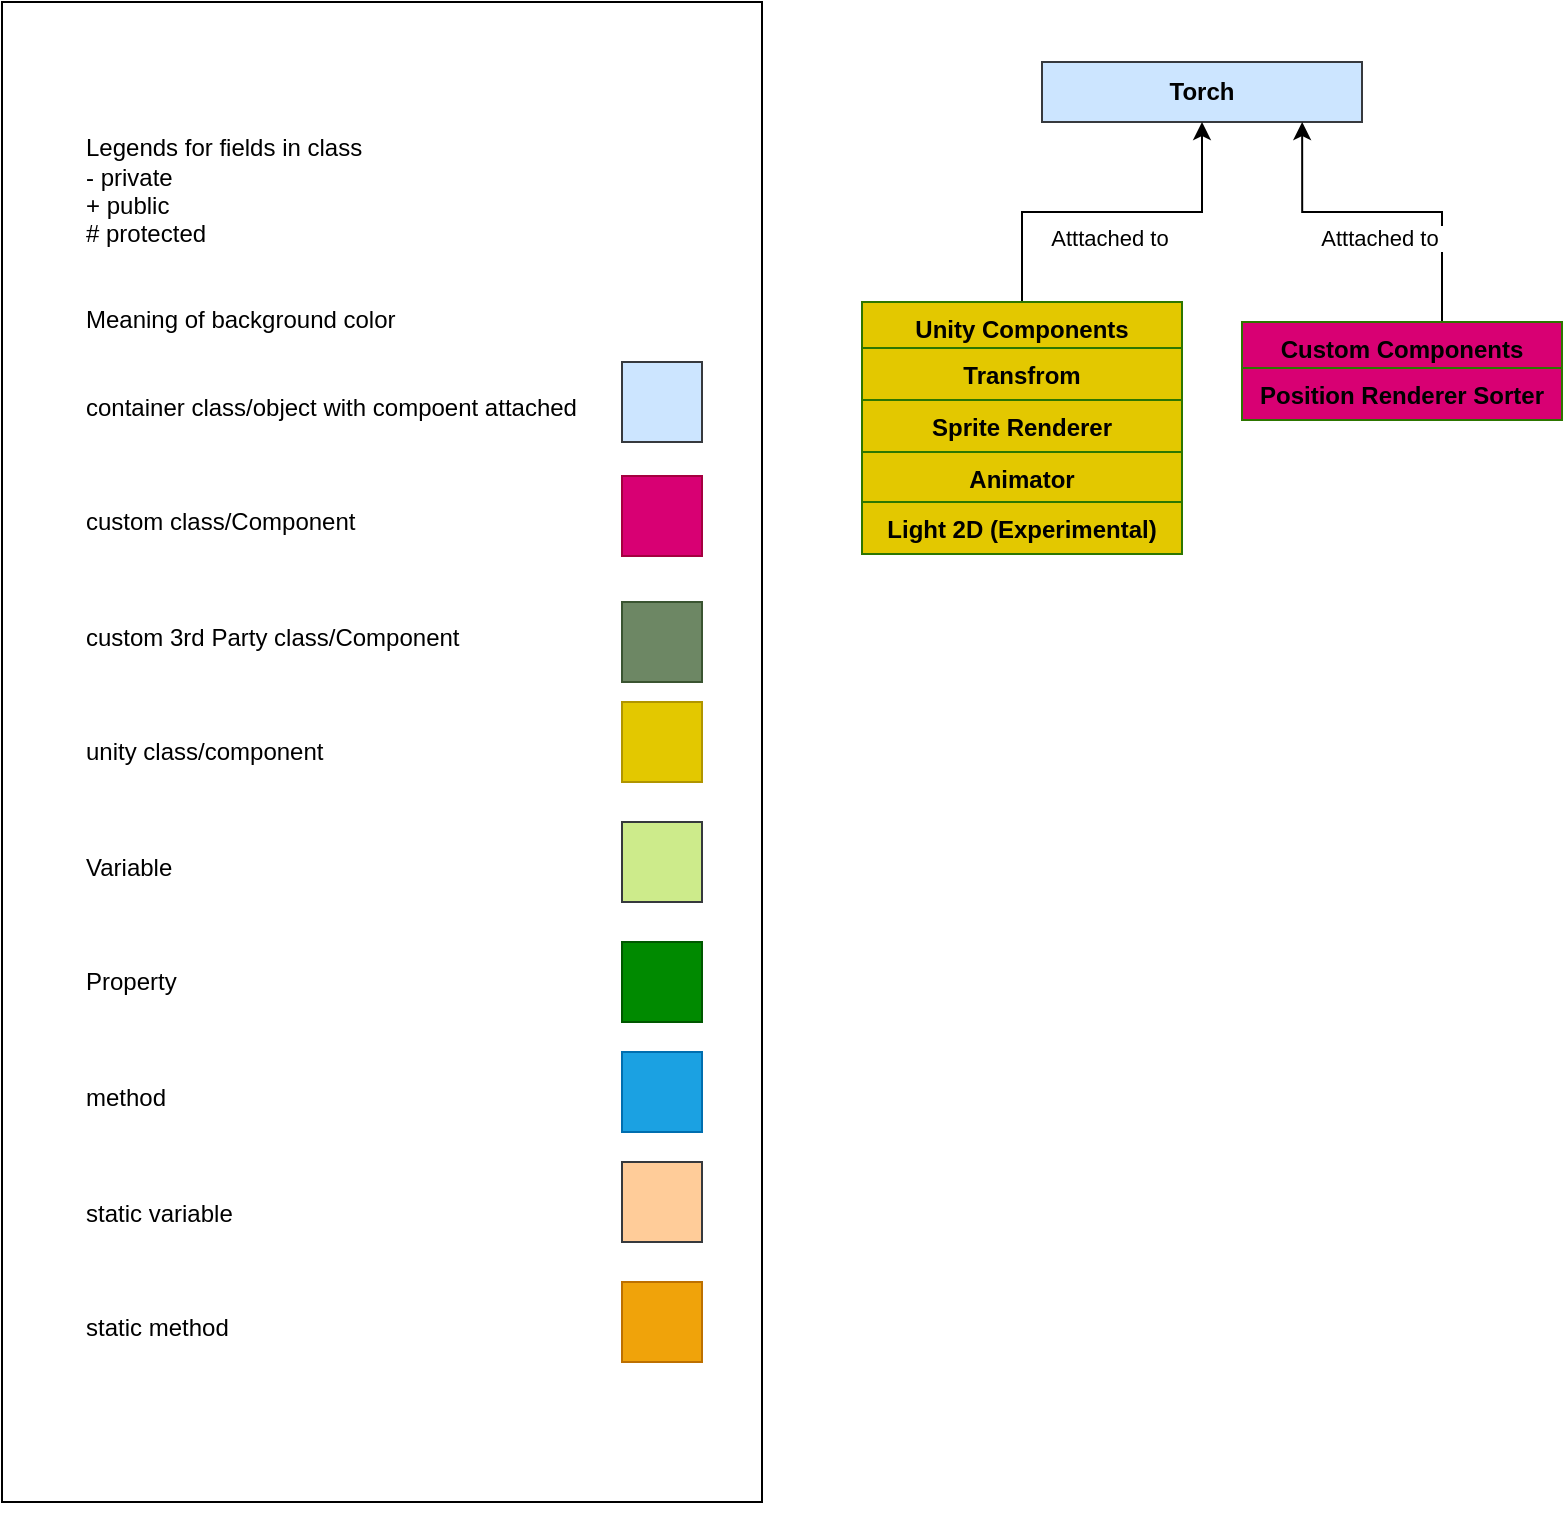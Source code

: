 <mxfile version="13.4.2" type="device"><diagram id="C5RBs43oDa-KdzZeNtuy" name="Page-1"><mxGraphModel dx="1353" dy="803" grid="1" gridSize="10" guides="1" tooltips="1" connect="1" arrows="1" fold="1" page="1" pageScale="1" pageWidth="827" pageHeight="1169" math="0" shadow="0"><root><mxCell id="WIyWlLk6GJQsqaUBKTNV-0"/><mxCell id="WIyWlLk6GJQsqaUBKTNV-1" parent="WIyWlLk6GJQsqaUBKTNV-0"/><mxCell id="g12nD_s7neF1TPHQe0_h-0" value="&lt;blockquote style=&quot;margin: 0 0 0 40px ; border: none ; padding: 0px&quot;&gt;&lt;div&gt;&lt;span&gt;Legends for fields in class&lt;/span&gt;&lt;/div&gt;&lt;div&gt;&lt;span&gt;- private&lt;/span&gt;&lt;/div&gt;&lt;div&gt;&lt;span&gt;+ public&lt;/span&gt;&lt;/div&gt;&lt;div&gt;&lt;span&gt;# protected&lt;/span&gt;&lt;/div&gt;&lt;div&gt;&lt;span&gt;&lt;br&gt;&lt;/span&gt;&lt;/div&gt;&lt;div&gt;&lt;span&gt;&lt;br&gt;&lt;/span&gt;&lt;/div&gt;&lt;div&gt;&lt;span&gt;Meaning of background color&lt;/span&gt;&lt;/div&gt;&lt;div&gt;&lt;span&gt;&lt;br&gt;&lt;/span&gt;&lt;/div&gt;&lt;div&gt;&lt;br&gt;&lt;/div&gt;&lt;div&gt;container class/object with compoent attached&lt;/div&gt;&lt;div&gt;&lt;span&gt;&lt;br&gt;&lt;/span&gt;&lt;/div&gt;&lt;div&gt;&lt;span&gt;&lt;br&gt;&lt;/span&gt;&lt;/div&gt;&lt;div&gt;&lt;span&gt;&lt;br&gt;&lt;/span&gt;&lt;/div&gt;&lt;div&gt;&lt;span&gt;custom class/Component&lt;/span&gt;&lt;/div&gt;&lt;div&gt;&lt;span&gt;&lt;br&gt;&lt;/span&gt;&lt;/div&gt;&lt;div&gt;&lt;span&gt;&lt;br&gt;&lt;/span&gt;&lt;/div&gt;&lt;div&gt;&lt;span&gt;&lt;br&gt;&lt;/span&gt;&lt;/div&gt;&lt;div&gt;&lt;span&gt;custom 3rd Party class/Component&lt;/span&gt;&lt;/div&gt;&lt;div&gt;&lt;span&gt;&lt;br&gt;&lt;/span&gt;&lt;/div&gt;&lt;div&gt;&lt;span&gt;&lt;br&gt;&lt;/span&gt;&lt;/div&gt;&lt;div&gt;&lt;span&gt;&lt;br&gt;&lt;/span&gt;&lt;/div&gt;&lt;div&gt;&lt;span&gt;unity class/component&lt;/span&gt;&lt;/div&gt;&lt;div&gt;&lt;span&gt;&lt;br&gt;&lt;/span&gt;&lt;/div&gt;&lt;div&gt;&lt;span&gt;&lt;br&gt;&lt;/span&gt;&lt;/div&gt;&lt;div&gt;&lt;span&gt;&lt;br&gt;&lt;/span&gt;&lt;/div&gt;&lt;div&gt;&lt;span&gt;Variable&lt;/span&gt;&lt;/div&gt;&lt;div&gt;&lt;span&gt;&lt;br&gt;&lt;/span&gt;&lt;/div&gt;&lt;div&gt;&lt;span&gt;&lt;br&gt;&lt;/span&gt;&lt;/div&gt;&lt;div&gt;&lt;span&gt;&lt;br&gt;&lt;/span&gt;&lt;/div&gt;&lt;div&gt;&lt;span&gt;Property&lt;/span&gt;&lt;/div&gt;&lt;div&gt;&lt;span&gt;&lt;br&gt;&lt;/span&gt;&lt;/div&gt;&lt;div&gt;&lt;span&gt;&lt;br&gt;&lt;/span&gt;&lt;/div&gt;&lt;div&gt;&lt;span&gt;&lt;br&gt;&lt;/span&gt;&lt;/div&gt;&lt;div&gt;&lt;span&gt;method&lt;/span&gt;&lt;/div&gt;&lt;div&gt;&lt;span&gt;&lt;br&gt;&lt;/span&gt;&lt;/div&gt;&lt;div&gt;&lt;span&gt;&lt;br&gt;&lt;/span&gt;&lt;/div&gt;&lt;div&gt;&lt;span&gt;&lt;br&gt;&lt;/span&gt;&lt;/div&gt;&lt;div&gt;static variable&lt;/div&gt;&lt;div&gt;&lt;br&gt;&lt;/div&gt;&lt;div&gt;&lt;br&gt;&lt;/div&gt;&lt;div&gt;&lt;br&gt;&lt;/div&gt;&lt;div&gt;&lt;span&gt;static method&lt;/span&gt;&lt;/div&gt;&lt;/blockquote&gt;&lt;div&gt;&lt;br&gt;&lt;/div&gt;" style="rounded=0;whiteSpace=wrap;html=1;align=left;" parent="WIyWlLk6GJQsqaUBKTNV-1" vertex="1"><mxGeometry x="30" y="40" width="380" height="750" as="geometry"/></mxCell><mxCell id="g12nD_s7neF1TPHQe0_h-1" value="" style="rounded=0;whiteSpace=wrap;html=1;fillColor=#d80073;strokeColor=#A50040;fontColor=#ffffff;" parent="WIyWlLk6GJQsqaUBKTNV-1" vertex="1"><mxGeometry x="340" y="277" width="40" height="40" as="geometry"/></mxCell><mxCell id="g12nD_s7neF1TPHQe0_h-2" value="" style="rounded=0;whiteSpace=wrap;html=1;fillColor=#cdeb8b;strokeColor=#36393d;" parent="WIyWlLk6GJQsqaUBKTNV-1" vertex="1"><mxGeometry x="340" y="450" width="40" height="40" as="geometry"/></mxCell><mxCell id="g12nD_s7neF1TPHQe0_h-3" value="" style="rounded=0;whiteSpace=wrap;html=1;fillColor=#008a00;strokeColor=#005700;fontColor=#ffffff;" parent="WIyWlLk6GJQsqaUBKTNV-1" vertex="1"><mxGeometry x="340" y="510" width="40" height="40" as="geometry"/></mxCell><mxCell id="g12nD_s7neF1TPHQe0_h-4" value="" style="rounded=0;whiteSpace=wrap;html=1;fillColor=#1ba1e2;strokeColor=#006EAF;fontColor=#ffffff;" parent="WIyWlLk6GJQsqaUBKTNV-1" vertex="1"><mxGeometry x="340" y="565" width="40" height="40" as="geometry"/></mxCell><mxCell id="g12nD_s7neF1TPHQe0_h-5" value="" style="rounded=0;whiteSpace=wrap;html=1;fillColor=#ffcc99;strokeColor=#36393d;" parent="WIyWlLk6GJQsqaUBKTNV-1" vertex="1"><mxGeometry x="340" y="620" width="40" height="40" as="geometry"/></mxCell><mxCell id="g12nD_s7neF1TPHQe0_h-6" value="" style="rounded=0;whiteSpace=wrap;html=1;fillColor=#f0a30a;strokeColor=#BD7000;fontColor=#ffffff;" parent="WIyWlLk6GJQsqaUBKTNV-1" vertex="1"><mxGeometry x="340" y="680" width="40" height="40" as="geometry"/></mxCell><mxCell id="g12nD_s7neF1TPHQe0_h-9" value="" style="rounded=0;whiteSpace=wrap;html=1;fillColor=#6D8764;strokeColor=#3A5431;fontColor=#ffffff;" parent="WIyWlLk6GJQsqaUBKTNV-1" vertex="1"><mxGeometry x="340" y="340" width="40" height="40" as="geometry"/></mxCell><mxCell id="g12nD_s7neF1TPHQe0_h-10" value="" style="rounded=0;whiteSpace=wrap;html=1;fillColor=#e3c800;strokeColor=#B09500;fontColor=#ffffff;" parent="WIyWlLk6GJQsqaUBKTNV-1" vertex="1"><mxGeometry x="340" y="390" width="40" height="40" as="geometry"/></mxCell><mxCell id="g12nD_s7neF1TPHQe0_h-11" value="" style="rounded=0;whiteSpace=wrap;html=1;fillColor=#cce5ff;strokeColor=#36393d;" parent="WIyWlLk6GJQsqaUBKTNV-1" vertex="1"><mxGeometry x="340" y="220" width="40" height="40" as="geometry"/></mxCell><mxCell id="g12nD_s7neF1TPHQe0_h-12" value="Torch" style="rounded=0;whiteSpace=wrap;html=1;fontColor=#000000;align=center;strokeColor=#36393d;fillColor=#cce5ff;fontStyle=1" parent="WIyWlLk6GJQsqaUBKTNV-1" vertex="1"><mxGeometry x="550" y="70" width="160" height="30" as="geometry"/></mxCell><mxCell id="g12nD_s7neF1TPHQe0_h-20" value="Atttached to&amp;nbsp;" style="edgeStyle=orthogonalEdgeStyle;rounded=0;orthogonalLoop=1;jettySize=auto;html=1;exitX=0.5;exitY=0;exitDx=0;exitDy=0;fontColor=#000000;align=center;verticalAlign=top;" parent="WIyWlLk6GJQsqaUBKTNV-1" source="g12nD_s7neF1TPHQe0_h-13" target="g12nD_s7neF1TPHQe0_h-12" edge="1"><mxGeometry relative="1" as="geometry"/></mxCell><mxCell id="g12nD_s7neF1TPHQe0_h-13" value="Unity Components" style="swimlane;fontStyle=1;childLayout=stackLayout;horizontal=1;fillColor=#E3C800;horizontalStack=0;resizeParent=1;resizeParentMax=0;resizeLast=0;collapsible=1;marginBottom=0;fontColor=#000000;align=center;verticalAlign=top;strokeColor=#2D7600;gradientColor=none;spacingLeft=4;spacingRight=4;" parent="WIyWlLk6GJQsqaUBKTNV-1" vertex="1"><mxGeometry x="460" y="190" width="160" height="49" as="geometry"><mxRectangle x="460" y="190" width="140" height="23" as="alternateBounds"/></mxGeometry></mxCell><mxCell id="g12nD_s7neF1TPHQe0_h-14" value="Transfrom" style="text;strokeColor=#2D7600;fillColor=#E3C800;align=center;verticalAlign=top;spacingLeft=4;spacingRight=4;overflow=hidden;rotatable=0;points=[[0,0.5],[1,0.5]];portConstraint=eastwest;fontColor=#000000;fontStyle=1" parent="g12nD_s7neF1TPHQe0_h-13" vertex="1"><mxGeometry y="23" width="160" height="26" as="geometry"/></mxCell><mxCell id="g12nD_s7neF1TPHQe0_h-32" value="Atttached to&amp;nbsp;" style="edgeStyle=orthogonalEdgeStyle;rounded=0;orthogonalLoop=1;jettySize=auto;html=1;entryX=0.813;entryY=1;entryDx=0;entryDy=0;entryPerimeter=0;fontColor=#000000;align=center;verticalAlign=top;" parent="WIyWlLk6GJQsqaUBKTNV-1" source="g12nD_s7neF1TPHQe0_h-23" target="g12nD_s7neF1TPHQe0_h-12" edge="1"><mxGeometry relative="1" as="geometry"><Array as="points"><mxPoint x="750" y="145"/><mxPoint x="680" y="145"/></Array></mxGeometry></mxCell><mxCell id="g12nD_s7neF1TPHQe0_h-23" value="Custom Components" style="swimlane;fontStyle=1;childLayout=stackLayout;horizontal=1;horizontalStack=0;resizeParent=1;resizeParentMax=0;resizeLast=0;collapsible=1;marginBottom=0;fontColor=#000000;align=center;verticalAlign=top;strokeColor=#2D7600;gradientColor=none;spacingLeft=4;spacingRight=4;fillColor=#D80073;" parent="WIyWlLk6GJQsqaUBKTNV-1" vertex="1"><mxGeometry x="650" y="200" width="160" height="49" as="geometry"><mxRectangle x="650" y="200" width="160" height="23" as="alternateBounds"/></mxGeometry></mxCell><mxCell id="D2pL9wgNzVP0wKvJpBt7-0" value="Position Renderer Sorter" style="text;strokeColor=#2D7600;align=center;verticalAlign=top;spacingLeft=4;spacingRight=4;overflow=hidden;rotatable=0;points=[[0,0.5],[1,0.5]];portConstraint=eastwest;fontColor=#000000;fontStyle=1;fillColor=#D80073;" parent="g12nD_s7neF1TPHQe0_h-23" vertex="1"><mxGeometry y="23" width="160" height="26" as="geometry"/></mxCell><mxCell id="2-Ct3gVUNsTq6YufgIC6-1" value="Sprite Renderer" style="text;strokeColor=#2D7600;fillColor=#E3C800;align=center;verticalAlign=top;spacingLeft=4;spacingRight=4;overflow=hidden;rotatable=0;points=[[0,0.5],[1,0.5]];portConstraint=eastwest;fontColor=#000000;fontStyle=1" parent="WIyWlLk6GJQsqaUBKTNV-1" vertex="1"><mxGeometry x="460" y="239" width="160" height="26" as="geometry"/></mxCell><mxCell id="2-Ct3gVUNsTq6YufgIC6-4" value="Animator" style="text;strokeColor=#2D7600;fillColor=#E3C800;align=center;verticalAlign=top;spacingLeft=4;spacingRight=4;overflow=hidden;rotatable=0;points=[[0,0.5],[1,0.5]];portConstraint=eastwest;fontColor=#000000;fontStyle=1" parent="WIyWlLk6GJQsqaUBKTNV-1" vertex="1"><mxGeometry x="460" y="265" width="160" height="26" as="geometry"/></mxCell><mxCell id="2-Ct3gVUNsTq6YufgIC6-5" style="edgeStyle=orthogonalEdgeStyle;rounded=0;orthogonalLoop=1;jettySize=auto;html=1;exitX=0.5;exitY=1;exitDx=0;exitDy=0;" parent="WIyWlLk6GJQsqaUBKTNV-1" source="g12nD_s7neF1TPHQe0_h-0" target="g12nD_s7neF1TPHQe0_h-0" edge="1"><mxGeometry relative="1" as="geometry"/></mxCell><mxCell id="D2pL9wgNzVP0wKvJpBt7-2" value="Light 2D (Experimental)" style="text;strokeColor=#2D7600;fillColor=#E3C800;align=center;verticalAlign=top;spacingLeft=4;spacingRight=4;overflow=hidden;rotatable=0;points=[[0,0.5],[1,0.5]];portConstraint=eastwest;fontColor=#000000;fontStyle=1" parent="WIyWlLk6GJQsqaUBKTNV-1" vertex="1"><mxGeometry x="460" y="290" width="160" height="26" as="geometry"/></mxCell></root></mxGraphModel></diagram></mxfile>